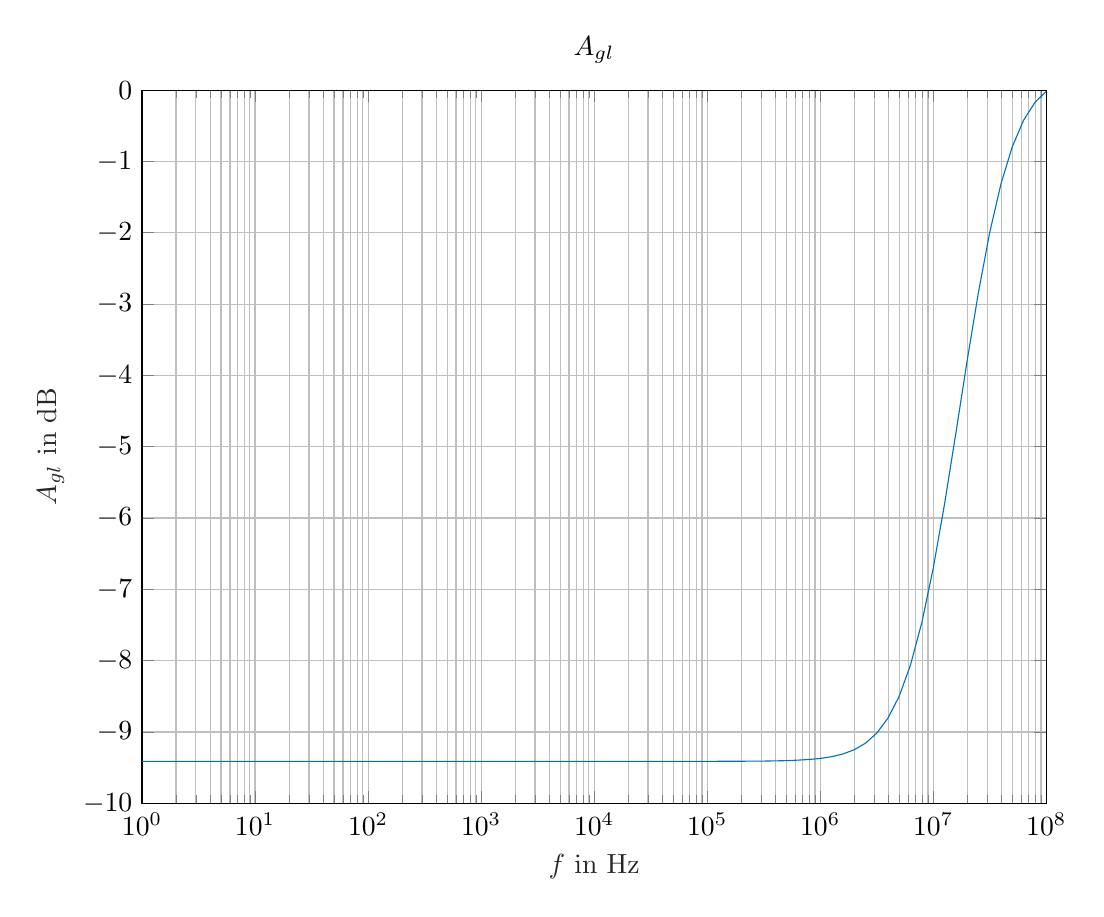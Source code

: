 % This file was created by matlab2tikz.
%
\definecolor{mycolor1}{rgb}{0.0,0.447,0.741}%
%
\begin{tikzpicture}

\begin{axis}[%
width=4.521in,
height=3.566in,
at={(0.758in,0.481in)},
scale only axis,
xmode=log,
xmin=1,
xmax=100000000,
xminorticks=true,
xlabel style={font=\color{white!15!black}},
xlabel={$f \text{ in } \text{Hz}$},
ymin=-10,
ymax=0,
ylabel style={font=\color{white!15!black}},
ylabel={$A_{gl} \text{ in } \text{dB}$},
axis background/.style={fill=white},
title style={font=\bfseries},
title={$A_{gl}$},
xmajorgrids,
xminorgrids,
ymajorgrids
]
\addplot [color=mycolor1, forget plot]
  table[row sep=crcr]{%
1	-9.412\\
1.259	-9.412\\
1.585	-9.412\\
1.995	-9.412\\
2.512	-9.412\\
3.162	-9.412\\
3.981	-9.412\\
5.012	-9.412\\
6.31	-9.412\\
7.943	-9.412\\
10	-9.412\\
12.589	-9.412\\
15.849	-9.412\\
19.953	-9.412\\
25.119	-9.412\\
31.623	-9.412\\
39.811	-9.412\\
50.119	-9.412\\
63.096	-9.412\\
79.433	-9.412\\
100	-9.412\\
125.893	-9.412\\
158.489	-9.412\\
199.526	-9.412\\
251.189	-9.412\\
316.228	-9.412\\
398.107	-9.412\\
501.187	-9.412\\
630.957	-9.412\\
794.328	-9.412\\
1000	-9.412\\
1258.925	-9.412\\
1584.893	-9.412\\
1995.262	-9.412\\
2511.886	-9.412\\
3162.278	-9.412\\
3981.072	-9.412\\
5011.872	-9.412\\
6309.573	-9.412\\
7943.282	-9.412\\
10000	-9.412\\
12589.254	-9.412\\
15848.932	-9.412\\
19952.623	-9.412\\
25118.864	-9.412\\
31622.777	-9.412\\
39810.717	-9.412\\
50118.723	-9.412\\
63095.734	-9.412\\
79432.823	-9.412\\
100000	-9.412\\
125892.541	-9.411\\
158489.319	-9.411\\
199526.231	-9.41\\
251188.643	-9.409\\
316227.766	-9.408\\
398107.171	-9.405\\
501187.234	-9.402\\
630957.344	-9.395\\
794328.235	-9.386\\
1000000	-9.371\\
1258925.412	-9.347\\
1584893.192	-9.309\\
1995262.315	-9.25\\
2511886.432	-9.158\\
3162277.66	-9.018\\
3981071.706	-8.806\\
5011872.336	-8.496\\
6309573.445	-8.056\\
7943282.347	-7.463\\
10000000	-6.707\\
12589254.118	-5.808\\
15848931.925	-4.815\\
19952623.15	-3.799\\
25118864.315	-2.839\\
31622776.602	-1.997\\
39810717.055	-1.313\\
50118723.363	-0.793\\
63095734.448	-0.422\\
79432823.472	-0.173\\
100000000	-0.018\\
};
\end{axis}
\end{tikzpicture}%